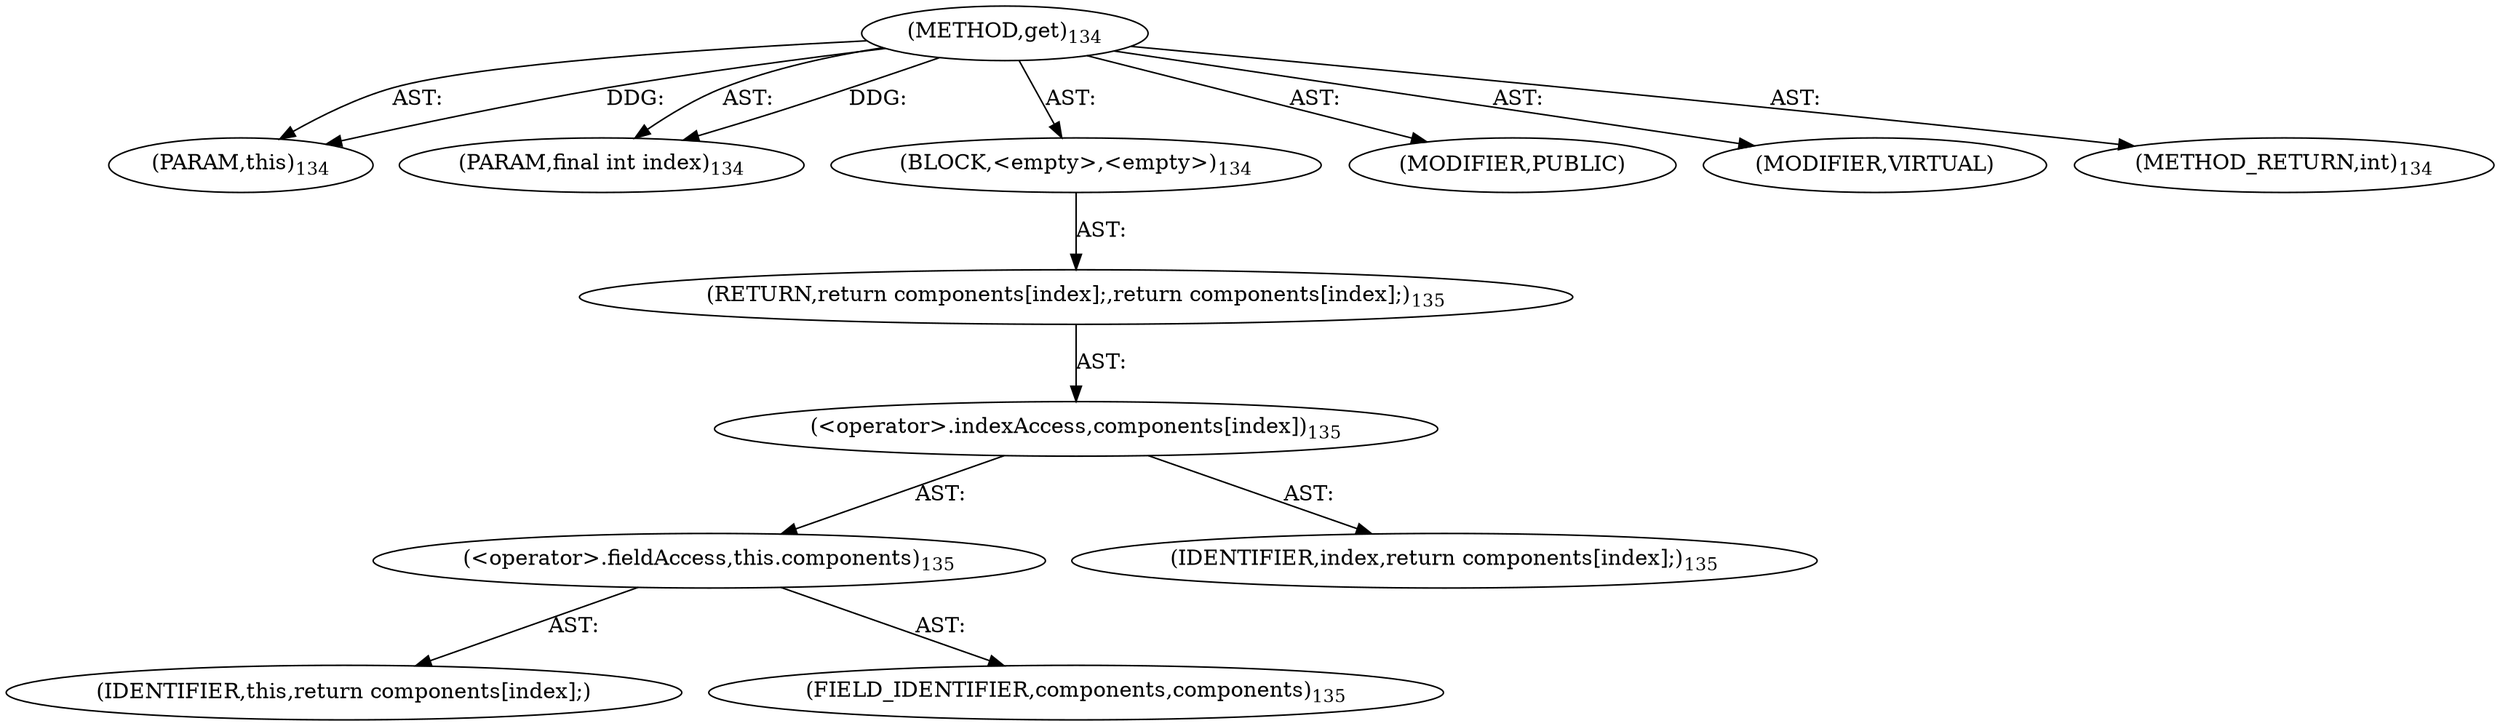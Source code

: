 digraph "get" {  
"111669149699" [label = <(METHOD,get)<SUB>134</SUB>> ]
"115964116999" [label = <(PARAM,this)<SUB>134</SUB>> ]
"115964117000" [label = <(PARAM,final int index)<SUB>134</SUB>> ]
"25769803786" [label = <(BLOCK,&lt;empty&gt;,&lt;empty&gt;)<SUB>134</SUB>> ]
"146028888065" [label = <(RETURN,return components[index];,return components[index];)<SUB>135</SUB>> ]
"30064771120" [label = <(&lt;operator&gt;.indexAccess,components[index])<SUB>135</SUB>> ]
"30064771121" [label = <(&lt;operator&gt;.fieldAccess,this.components)<SUB>135</SUB>> ]
"68719476776" [label = <(IDENTIFIER,this,return components[index];)> ]
"55834574858" [label = <(FIELD_IDENTIFIER,components,components)<SUB>135</SUB>> ]
"68719476777" [label = <(IDENTIFIER,index,return components[index];)<SUB>135</SUB>> ]
"133143986183" [label = <(MODIFIER,PUBLIC)> ]
"133143986184" [label = <(MODIFIER,VIRTUAL)> ]
"128849018883" [label = <(METHOD_RETURN,int)<SUB>134</SUB>> ]
  "111669149699" -> "115964116999"  [ label = "AST: "] 
  "111669149699" -> "115964117000"  [ label = "AST: "] 
  "111669149699" -> "25769803786"  [ label = "AST: "] 
  "111669149699" -> "133143986183"  [ label = "AST: "] 
  "111669149699" -> "133143986184"  [ label = "AST: "] 
  "111669149699" -> "128849018883"  [ label = "AST: "] 
  "25769803786" -> "146028888065"  [ label = "AST: "] 
  "146028888065" -> "30064771120"  [ label = "AST: "] 
  "30064771120" -> "30064771121"  [ label = "AST: "] 
  "30064771120" -> "68719476777"  [ label = "AST: "] 
  "30064771121" -> "68719476776"  [ label = "AST: "] 
  "30064771121" -> "55834574858"  [ label = "AST: "] 
  "111669149699" -> "115964116999"  [ label = "DDG: "] 
  "111669149699" -> "115964117000"  [ label = "DDG: "] 
}
